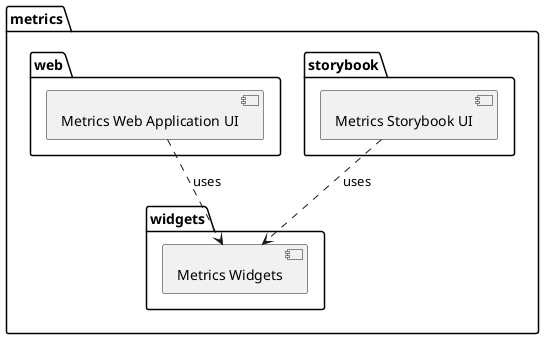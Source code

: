 @startuml metrics_storybook_web_relation_diagram

package "metrics" {
  package "widgets" {  
    [Metrics Widgets]
  }
  package "storybook" {
    [Metrics Storybook UI] ..> [Metrics Widgets] : uses
  }

  package "web" {
    [Metrics Web Application UI] ..> [Metrics Widgets] : uses
  }
}

@enduml
